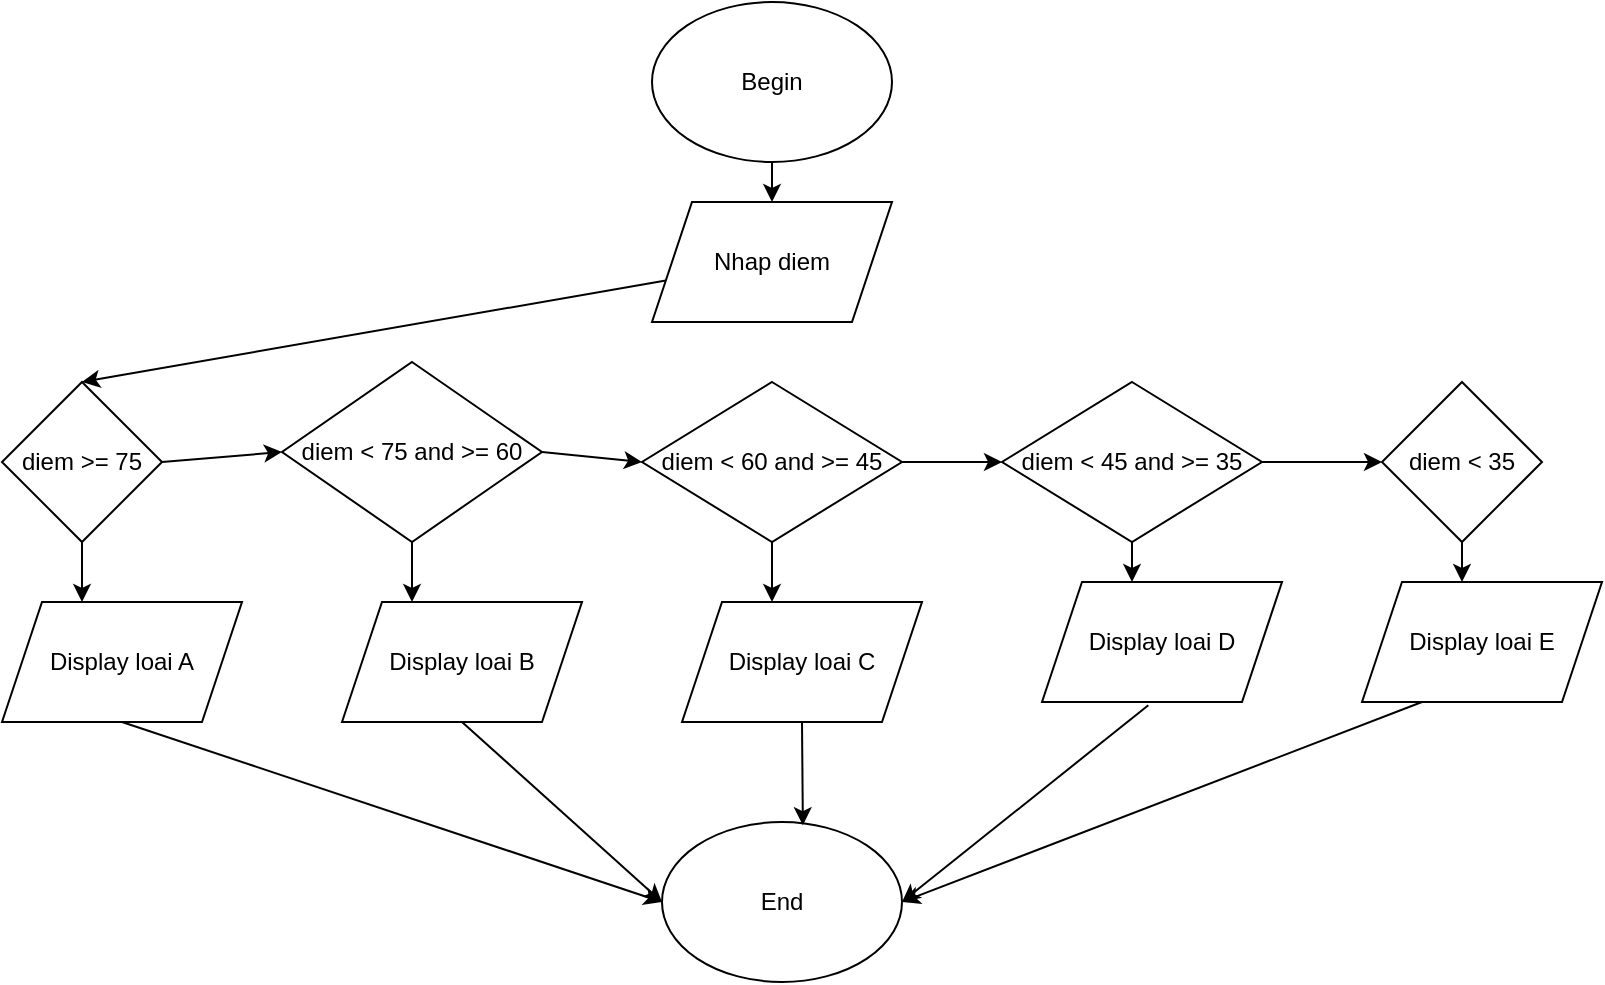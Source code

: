 <mxfile version="14.6.9" type="google"><diagram id="J_1jbPUkZosdQG8qFarK" name="Page-3"><mxGraphModel dx="1278" dy="523" grid="1" gridSize="10" guides="1" tooltips="1" connect="1" arrows="1" fold="1" page="1" pageScale="1" pageWidth="850" pageHeight="1100" math="0" shadow="0"><root><mxCell id="5jaHiqECpIRuFM-iE2Q5-0"/><mxCell id="5jaHiqECpIRuFM-iE2Q5-1" parent="5jaHiqECpIRuFM-iE2Q5-0"/><mxCell id="Vwpge5QfWTm6I6eagfbL-0" value="Begin" style="ellipse;whiteSpace=wrap;html=1;strokeColor=#000000;" vertex="1" parent="5jaHiqECpIRuFM-iE2Q5-1"><mxGeometry x="365" y="10" width="120" height="80" as="geometry"/></mxCell><mxCell id="Vwpge5QfWTm6I6eagfbL-1" value="Nhap diem" style="shape=parallelogram;perimeter=parallelogramPerimeter;whiteSpace=wrap;html=1;fixedSize=1;strokeColor=#000000;" vertex="1" parent="5jaHiqECpIRuFM-iE2Q5-1"><mxGeometry x="365" y="110" width="120" height="60" as="geometry"/></mxCell><mxCell id="Vwpge5QfWTm6I6eagfbL-2" value="diem &amp;gt;= 75" style="rhombus;whiteSpace=wrap;html=1;strokeColor=#000000;" vertex="1" parent="5jaHiqECpIRuFM-iE2Q5-1"><mxGeometry x="40" y="200" width="80" height="80" as="geometry"/></mxCell><mxCell id="Vwpge5QfWTm6I6eagfbL-3" value="diem &amp;lt; 75 and &amp;gt;= 60" style="rhombus;whiteSpace=wrap;html=1;strokeColor=#000000;" vertex="1" parent="5jaHiqECpIRuFM-iE2Q5-1"><mxGeometry x="180" y="190" width="130" height="90" as="geometry"/></mxCell><mxCell id="Vwpge5QfWTm6I6eagfbL-4" value="diem &amp;lt; 45 and &amp;gt;= 35" style="rhombus;whiteSpace=wrap;html=1;strokeColor=#000000;" vertex="1" parent="5jaHiqECpIRuFM-iE2Q5-1"><mxGeometry x="540" y="200" width="130" height="80" as="geometry"/></mxCell><mxCell id="Vwpge5QfWTm6I6eagfbL-5" value="diem &amp;lt; 35" style="rhombus;whiteSpace=wrap;html=1;strokeColor=#000000;" vertex="1" parent="5jaHiqECpIRuFM-iE2Q5-1"><mxGeometry x="730" y="200" width="80" height="80" as="geometry"/></mxCell><mxCell id="Vwpge5QfWTm6I6eagfbL-6" value="diem &amp;lt; 60 and &amp;gt;= 45" style="rhombus;whiteSpace=wrap;html=1;strokeColor=#000000;" vertex="1" parent="5jaHiqECpIRuFM-iE2Q5-1"><mxGeometry x="360" y="200" width="130" height="80" as="geometry"/></mxCell><mxCell id="Vwpge5QfWTm6I6eagfbL-7" value="" style="endArrow=classic;html=1;entryX=0;entryY=0.5;entryDx=0;entryDy=0;exitX=1;exitY=0.5;exitDx=0;exitDy=0;" edge="1" parent="5jaHiqECpIRuFM-iE2Q5-1" source="Vwpge5QfWTm6I6eagfbL-3" target="Vwpge5QfWTm6I6eagfbL-6"><mxGeometry width="50" height="50" relative="1" as="geometry"><mxPoint x="310" y="235" as="sourcePoint"/><mxPoint x="425" y="200" as="targetPoint"/></mxGeometry></mxCell><mxCell id="Vwpge5QfWTm6I6eagfbL-8" value="" style="endArrow=classic;html=1;entryX=0.5;entryY=0;entryDx=0;entryDy=0;" edge="1" parent="5jaHiqECpIRuFM-iE2Q5-1" source="Vwpge5QfWTm6I6eagfbL-1" target="Vwpge5QfWTm6I6eagfbL-2"><mxGeometry width="50" height="50" relative="1" as="geometry"><mxPoint x="300" y="160" as="sourcePoint"/><mxPoint x="350" y="110" as="targetPoint"/></mxGeometry></mxCell><mxCell id="Vwpge5QfWTm6I6eagfbL-9" value="" style="endArrow=classic;html=1;entryX=0;entryY=0.5;entryDx=0;entryDy=0;exitX=1;exitY=0.5;exitDx=0;exitDy=0;" edge="1" parent="5jaHiqECpIRuFM-iE2Q5-1" source="Vwpge5QfWTm6I6eagfbL-2" target="Vwpge5QfWTm6I6eagfbL-3"><mxGeometry width="50" height="50" relative="1" as="geometry"><mxPoint x="320" y="150" as="sourcePoint"/><mxPoint x="370" y="100" as="targetPoint"/></mxGeometry></mxCell><mxCell id="Vwpge5QfWTm6I6eagfbL-10" value="" style="endArrow=classic;html=1;exitX=1;exitY=0.5;exitDx=0;exitDy=0;entryX=0;entryY=0.5;entryDx=0;entryDy=0;" edge="1" parent="5jaHiqECpIRuFM-iE2Q5-1" source="Vwpge5QfWTm6I6eagfbL-6" target="Vwpge5QfWTm6I6eagfbL-4"><mxGeometry width="50" height="50" relative="1" as="geometry"><mxPoint x="510" y="170" as="sourcePoint"/><mxPoint x="560" y="120" as="targetPoint"/></mxGeometry></mxCell><mxCell id="Vwpge5QfWTm6I6eagfbL-11" value="" style="endArrow=classic;html=1;exitX=1;exitY=0.5;exitDx=0;exitDy=0;" edge="1" parent="5jaHiqECpIRuFM-iE2Q5-1" source="Vwpge5QfWTm6I6eagfbL-4" target="Vwpge5QfWTm6I6eagfbL-5"><mxGeometry width="50" height="50" relative="1" as="geometry"><mxPoint x="680" y="260" as="sourcePoint"/><mxPoint x="730" y="210" as="targetPoint"/></mxGeometry></mxCell><mxCell id="Vwpge5QfWTm6I6eagfbL-14" value="Display loai A" style="shape=parallelogram;perimeter=parallelogramPerimeter;whiteSpace=wrap;html=1;fixedSize=1;strokeColor=#000000;" vertex="1" parent="5jaHiqECpIRuFM-iE2Q5-1"><mxGeometry x="40" y="310" width="120" height="60" as="geometry"/></mxCell><mxCell id="Vwpge5QfWTm6I6eagfbL-15" value="Display loai B" style="shape=parallelogram;perimeter=parallelogramPerimeter;whiteSpace=wrap;html=1;fixedSize=1;strokeColor=#000000;" vertex="1" parent="5jaHiqECpIRuFM-iE2Q5-1"><mxGeometry x="210" y="310" width="120" height="60" as="geometry"/></mxCell><mxCell id="Vwpge5QfWTm6I6eagfbL-16" value="Display loai C" style="shape=parallelogram;perimeter=parallelogramPerimeter;whiteSpace=wrap;html=1;fixedSize=1;strokeColor=#000000;" vertex="1" parent="5jaHiqECpIRuFM-iE2Q5-1"><mxGeometry x="380" y="310" width="120" height="60" as="geometry"/></mxCell><mxCell id="Vwpge5QfWTm6I6eagfbL-17" value="Display loai D" style="shape=parallelogram;perimeter=parallelogramPerimeter;whiteSpace=wrap;html=1;fixedSize=1;strokeColor=#000000;" vertex="1" parent="5jaHiqECpIRuFM-iE2Q5-1"><mxGeometry x="560" y="300" width="120" height="60" as="geometry"/></mxCell><mxCell id="Vwpge5QfWTm6I6eagfbL-18" value="Display loai E" style="shape=parallelogram;perimeter=parallelogramPerimeter;whiteSpace=wrap;html=1;fixedSize=1;strokeColor=#000000;" vertex="1" parent="5jaHiqECpIRuFM-iE2Q5-1"><mxGeometry x="720" y="300" width="120" height="60" as="geometry"/></mxCell><mxCell id="Vwpge5QfWTm6I6eagfbL-19" value="End" style="ellipse;whiteSpace=wrap;html=1;strokeColor=#000000;" vertex="1" parent="5jaHiqECpIRuFM-iE2Q5-1"><mxGeometry x="370" y="420" width="120" height="80" as="geometry"/></mxCell><mxCell id="Vwpge5QfWTm6I6eagfbL-20" value="" style="endArrow=classic;html=1;" edge="1" parent="5jaHiqECpIRuFM-iE2Q5-1" source="Vwpge5QfWTm6I6eagfbL-2"><mxGeometry width="50" height="50" relative="1" as="geometry"><mxPoint x="80" y="330" as="sourcePoint"/><mxPoint x="80" y="310" as="targetPoint"/></mxGeometry></mxCell><mxCell id="Vwpge5QfWTm6I6eagfbL-21" value="" style="endArrow=classic;html=1;" edge="1" parent="5jaHiqECpIRuFM-iE2Q5-1" source="Vwpge5QfWTm6I6eagfbL-3"><mxGeometry width="50" height="50" relative="1" as="geometry"><mxPoint x="245" y="330" as="sourcePoint"/><mxPoint x="245" y="310" as="targetPoint"/></mxGeometry></mxCell><mxCell id="Vwpge5QfWTm6I6eagfbL-22" value="" style="endArrow=classic;html=1;" edge="1" parent="5jaHiqECpIRuFM-iE2Q5-1" source="Vwpge5QfWTm6I6eagfbL-6"><mxGeometry width="50" height="50" relative="1" as="geometry"><mxPoint x="425" y="330" as="sourcePoint"/><mxPoint x="425" y="310" as="targetPoint"/></mxGeometry></mxCell><mxCell id="Vwpge5QfWTm6I6eagfbL-23" value="" style="endArrow=classic;html=1;" edge="1" parent="5jaHiqECpIRuFM-iE2Q5-1" source="Vwpge5QfWTm6I6eagfbL-4"><mxGeometry width="50" height="50" relative="1" as="geometry"><mxPoint x="605" y="330" as="sourcePoint"/><mxPoint x="605" y="300" as="targetPoint"/></mxGeometry></mxCell><mxCell id="Vwpge5QfWTm6I6eagfbL-24" value="" style="endArrow=classic;html=1;" edge="1" parent="5jaHiqECpIRuFM-iE2Q5-1" source="Vwpge5QfWTm6I6eagfbL-5"><mxGeometry width="50" height="50" relative="1" as="geometry"><mxPoint x="770" y="330" as="sourcePoint"/><mxPoint x="770" y="300" as="targetPoint"/></mxGeometry></mxCell><mxCell id="Vwpge5QfWTm6I6eagfbL-25" value="" style="endArrow=classic;html=1;exitX=0.5;exitY=1;exitDx=0;exitDy=0;entryX=0;entryY=0.5;entryDx=0;entryDy=0;" edge="1" parent="5jaHiqECpIRuFM-iE2Q5-1" source="Vwpge5QfWTm6I6eagfbL-14" target="Vwpge5QfWTm6I6eagfbL-19"><mxGeometry width="50" height="50" relative="1" as="geometry"><mxPoint x="200" y="460" as="sourcePoint"/><mxPoint x="250" y="410" as="targetPoint"/></mxGeometry></mxCell><mxCell id="Vwpge5QfWTm6I6eagfbL-26" value="" style="endArrow=classic;html=1;exitX=0.5;exitY=1;exitDx=0;exitDy=0;entryX=0;entryY=0.5;entryDx=0;entryDy=0;" edge="1" parent="5jaHiqECpIRuFM-iE2Q5-1" source="Vwpge5QfWTm6I6eagfbL-15" target="Vwpge5QfWTm6I6eagfbL-19"><mxGeometry width="50" height="50" relative="1" as="geometry"><mxPoint x="220" y="540" as="sourcePoint"/><mxPoint x="270" y="490" as="targetPoint"/></mxGeometry></mxCell><mxCell id="Vwpge5QfWTm6I6eagfbL-27" value="" style="endArrow=classic;html=1;exitX=0.5;exitY=1;exitDx=0;exitDy=0;entryX=0.587;entryY=0.02;entryDx=0;entryDy=0;entryPerimeter=0;" edge="1" parent="5jaHiqECpIRuFM-iE2Q5-1" source="Vwpge5QfWTm6I6eagfbL-16" target="Vwpge5QfWTm6I6eagfbL-19"><mxGeometry width="50" height="50" relative="1" as="geometry"><mxPoint x="410" y="420" as="sourcePoint"/><mxPoint x="460" y="370" as="targetPoint"/></mxGeometry></mxCell><mxCell id="Vwpge5QfWTm6I6eagfbL-28" value="" style="endArrow=classic;html=1;exitX=0.25;exitY=1;exitDx=0;exitDy=0;entryX=1;entryY=0.5;entryDx=0;entryDy=0;" edge="1" parent="5jaHiqECpIRuFM-iE2Q5-1" source="Vwpge5QfWTm6I6eagfbL-18" target="Vwpge5QfWTm6I6eagfbL-19"><mxGeometry width="50" height="50" relative="1" as="geometry"><mxPoint x="600" y="480" as="sourcePoint"/><mxPoint x="650" y="430" as="targetPoint"/></mxGeometry></mxCell><mxCell id="Vwpge5QfWTm6I6eagfbL-29" value="" style="endArrow=classic;html=1;exitX=0.443;exitY=1.027;exitDx=0;exitDy=0;exitPerimeter=0;entryX=1;entryY=0.5;entryDx=0;entryDy=0;" edge="1" parent="5jaHiqECpIRuFM-iE2Q5-1" source="Vwpge5QfWTm6I6eagfbL-17" target="Vwpge5QfWTm6I6eagfbL-19"><mxGeometry width="50" height="50" relative="1" as="geometry"><mxPoint x="680" y="520" as="sourcePoint"/><mxPoint x="730" y="470" as="targetPoint"/></mxGeometry></mxCell><mxCell id="Vwpge5QfWTm6I6eagfbL-30" value="" style="endArrow=classic;html=1;exitX=0.5;exitY=1;exitDx=0;exitDy=0;entryX=0.5;entryY=0;entryDx=0;entryDy=0;" edge="1" parent="5jaHiqECpIRuFM-iE2Q5-1" source="Vwpge5QfWTm6I6eagfbL-0" target="Vwpge5QfWTm6I6eagfbL-1"><mxGeometry width="50" height="50" relative="1" as="geometry"><mxPoint x="410" y="130" as="sourcePoint"/><mxPoint x="460" y="80" as="targetPoint"/></mxGeometry></mxCell></root></mxGraphModel></diagram></mxfile>